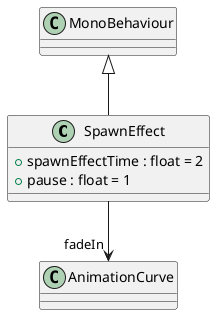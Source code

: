 @startuml
class SpawnEffect {
    + spawnEffectTime : float = 2
    + pause : float = 1
}
MonoBehaviour <|-- SpawnEffect
SpawnEffect --> "fadeIn" AnimationCurve
@enduml

